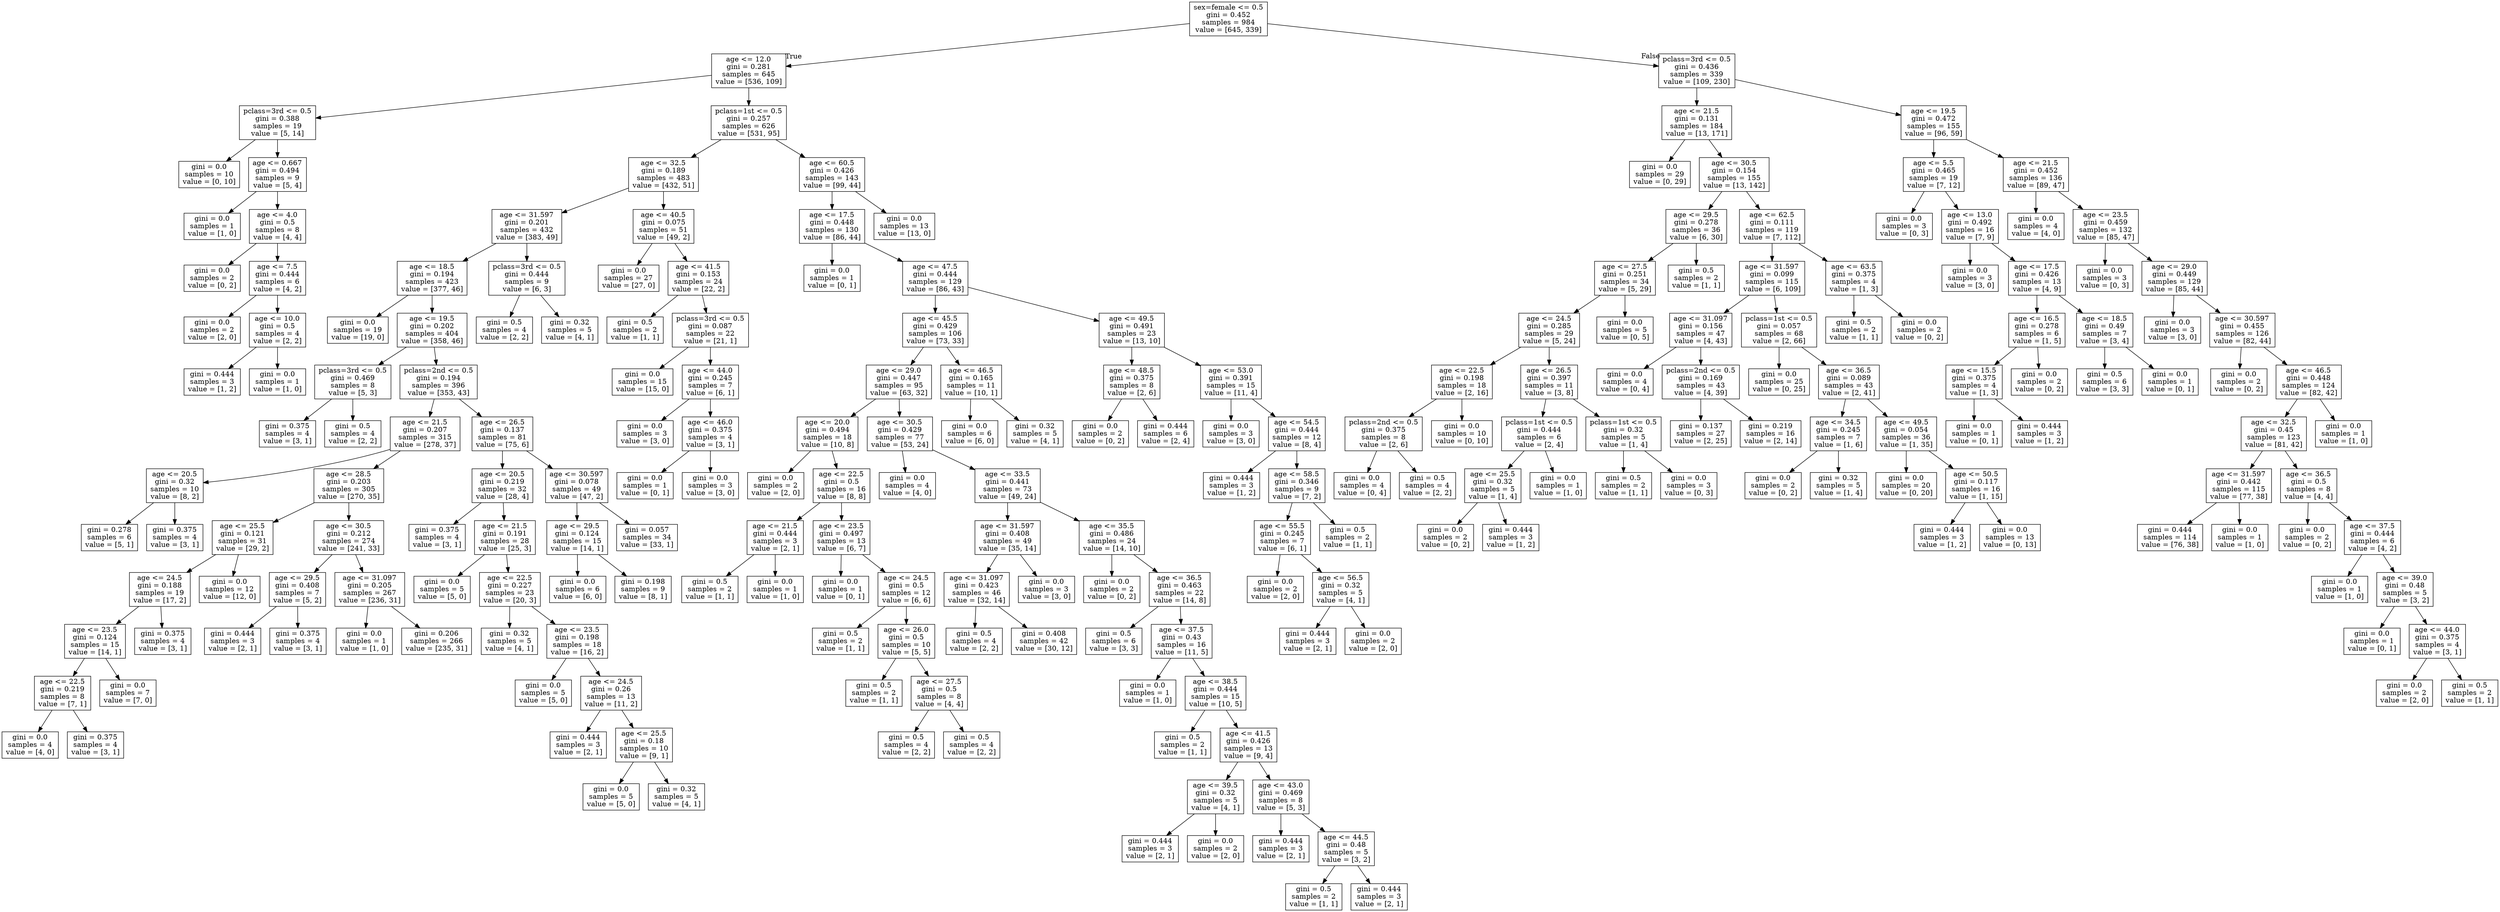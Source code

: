 digraph Tree {
node [shape=box] ;
0 [label="sex=female <= 0.5\ngini = 0.452\nsamples = 984\nvalue = [645, 339]"] ;
1 [label="age <= 12.0\ngini = 0.281\nsamples = 645\nvalue = [536, 109]"] ;
0 -> 1 [labeldistance=2.5, labelangle=45, headlabel="True"] ;
2 [label="pclass=3rd <= 0.5\ngini = 0.388\nsamples = 19\nvalue = [5, 14]"] ;
1 -> 2 ;
3 [label="gini = 0.0\nsamples = 10\nvalue = [0, 10]"] ;
2 -> 3 ;
4 [label="age <= 0.667\ngini = 0.494\nsamples = 9\nvalue = [5, 4]"] ;
2 -> 4 ;
5 [label="gini = 0.0\nsamples = 1\nvalue = [1, 0]"] ;
4 -> 5 ;
6 [label="age <= 4.0\ngini = 0.5\nsamples = 8\nvalue = [4, 4]"] ;
4 -> 6 ;
7 [label="gini = 0.0\nsamples = 2\nvalue = [0, 2]"] ;
6 -> 7 ;
8 [label="age <= 7.5\ngini = 0.444\nsamples = 6\nvalue = [4, 2]"] ;
6 -> 8 ;
9 [label="gini = 0.0\nsamples = 2\nvalue = [2, 0]"] ;
8 -> 9 ;
10 [label="age <= 10.0\ngini = 0.5\nsamples = 4\nvalue = [2, 2]"] ;
8 -> 10 ;
11 [label="gini = 0.444\nsamples = 3\nvalue = [1, 2]"] ;
10 -> 11 ;
12 [label="gini = 0.0\nsamples = 1\nvalue = [1, 0]"] ;
10 -> 12 ;
13 [label="pclass=1st <= 0.5\ngini = 0.257\nsamples = 626\nvalue = [531, 95]"] ;
1 -> 13 ;
14 [label="age <= 32.5\ngini = 0.189\nsamples = 483\nvalue = [432, 51]"] ;
13 -> 14 ;
15 [label="age <= 31.597\ngini = 0.201\nsamples = 432\nvalue = [383, 49]"] ;
14 -> 15 ;
16 [label="age <= 18.5\ngini = 0.194\nsamples = 423\nvalue = [377, 46]"] ;
15 -> 16 ;
17 [label="gini = 0.0\nsamples = 19\nvalue = [19, 0]"] ;
16 -> 17 ;
18 [label="age <= 19.5\ngini = 0.202\nsamples = 404\nvalue = [358, 46]"] ;
16 -> 18 ;
19 [label="pclass=3rd <= 0.5\ngini = 0.469\nsamples = 8\nvalue = [5, 3]"] ;
18 -> 19 ;
20 [label="gini = 0.375\nsamples = 4\nvalue = [3, 1]"] ;
19 -> 20 ;
21 [label="gini = 0.5\nsamples = 4\nvalue = [2, 2]"] ;
19 -> 21 ;
22 [label="pclass=2nd <= 0.5\ngini = 0.194\nsamples = 396\nvalue = [353, 43]"] ;
18 -> 22 ;
23 [label="age <= 21.5\ngini = 0.207\nsamples = 315\nvalue = [278, 37]"] ;
22 -> 23 ;
24 [label="age <= 20.5\ngini = 0.32\nsamples = 10\nvalue = [8, 2]"] ;
23 -> 24 ;
25 [label="gini = 0.278\nsamples = 6\nvalue = [5, 1]"] ;
24 -> 25 ;
26 [label="gini = 0.375\nsamples = 4\nvalue = [3, 1]"] ;
24 -> 26 ;
27 [label="age <= 28.5\ngini = 0.203\nsamples = 305\nvalue = [270, 35]"] ;
23 -> 27 ;
28 [label="age <= 25.5\ngini = 0.121\nsamples = 31\nvalue = [29, 2]"] ;
27 -> 28 ;
29 [label="age <= 24.5\ngini = 0.188\nsamples = 19\nvalue = [17, 2]"] ;
28 -> 29 ;
30 [label="age <= 23.5\ngini = 0.124\nsamples = 15\nvalue = [14, 1]"] ;
29 -> 30 ;
31 [label="age <= 22.5\ngini = 0.219\nsamples = 8\nvalue = [7, 1]"] ;
30 -> 31 ;
32 [label="gini = 0.0\nsamples = 4\nvalue = [4, 0]"] ;
31 -> 32 ;
33 [label="gini = 0.375\nsamples = 4\nvalue = [3, 1]"] ;
31 -> 33 ;
34 [label="gini = 0.0\nsamples = 7\nvalue = [7, 0]"] ;
30 -> 34 ;
35 [label="gini = 0.375\nsamples = 4\nvalue = [3, 1]"] ;
29 -> 35 ;
36 [label="gini = 0.0\nsamples = 12\nvalue = [12, 0]"] ;
28 -> 36 ;
37 [label="age <= 30.5\ngini = 0.212\nsamples = 274\nvalue = [241, 33]"] ;
27 -> 37 ;
38 [label="age <= 29.5\ngini = 0.408\nsamples = 7\nvalue = [5, 2]"] ;
37 -> 38 ;
39 [label="gini = 0.444\nsamples = 3\nvalue = [2, 1]"] ;
38 -> 39 ;
40 [label="gini = 0.375\nsamples = 4\nvalue = [3, 1]"] ;
38 -> 40 ;
41 [label="age <= 31.097\ngini = 0.205\nsamples = 267\nvalue = [236, 31]"] ;
37 -> 41 ;
42 [label="gini = 0.0\nsamples = 1\nvalue = [1, 0]"] ;
41 -> 42 ;
43 [label="gini = 0.206\nsamples = 266\nvalue = [235, 31]"] ;
41 -> 43 ;
44 [label="age <= 26.5\ngini = 0.137\nsamples = 81\nvalue = [75, 6]"] ;
22 -> 44 ;
45 [label="age <= 20.5\ngini = 0.219\nsamples = 32\nvalue = [28, 4]"] ;
44 -> 45 ;
46 [label="gini = 0.375\nsamples = 4\nvalue = [3, 1]"] ;
45 -> 46 ;
47 [label="age <= 21.5\ngini = 0.191\nsamples = 28\nvalue = [25, 3]"] ;
45 -> 47 ;
48 [label="gini = 0.0\nsamples = 5\nvalue = [5, 0]"] ;
47 -> 48 ;
49 [label="age <= 22.5\ngini = 0.227\nsamples = 23\nvalue = [20, 3]"] ;
47 -> 49 ;
50 [label="gini = 0.32\nsamples = 5\nvalue = [4, 1]"] ;
49 -> 50 ;
51 [label="age <= 23.5\ngini = 0.198\nsamples = 18\nvalue = [16, 2]"] ;
49 -> 51 ;
52 [label="gini = 0.0\nsamples = 5\nvalue = [5, 0]"] ;
51 -> 52 ;
53 [label="age <= 24.5\ngini = 0.26\nsamples = 13\nvalue = [11, 2]"] ;
51 -> 53 ;
54 [label="gini = 0.444\nsamples = 3\nvalue = [2, 1]"] ;
53 -> 54 ;
55 [label="age <= 25.5\ngini = 0.18\nsamples = 10\nvalue = [9, 1]"] ;
53 -> 55 ;
56 [label="gini = 0.0\nsamples = 5\nvalue = [5, 0]"] ;
55 -> 56 ;
57 [label="gini = 0.32\nsamples = 5\nvalue = [4, 1]"] ;
55 -> 57 ;
58 [label="age <= 30.597\ngini = 0.078\nsamples = 49\nvalue = [47, 2]"] ;
44 -> 58 ;
59 [label="age <= 29.5\ngini = 0.124\nsamples = 15\nvalue = [14, 1]"] ;
58 -> 59 ;
60 [label="gini = 0.0\nsamples = 6\nvalue = [6, 0]"] ;
59 -> 60 ;
61 [label="gini = 0.198\nsamples = 9\nvalue = [8, 1]"] ;
59 -> 61 ;
62 [label="gini = 0.057\nsamples = 34\nvalue = [33, 1]"] ;
58 -> 62 ;
63 [label="pclass=3rd <= 0.5\ngini = 0.444\nsamples = 9\nvalue = [6, 3]"] ;
15 -> 63 ;
64 [label="gini = 0.5\nsamples = 4\nvalue = [2, 2]"] ;
63 -> 64 ;
65 [label="gini = 0.32\nsamples = 5\nvalue = [4, 1]"] ;
63 -> 65 ;
66 [label="age <= 40.5\ngini = 0.075\nsamples = 51\nvalue = [49, 2]"] ;
14 -> 66 ;
67 [label="gini = 0.0\nsamples = 27\nvalue = [27, 0]"] ;
66 -> 67 ;
68 [label="age <= 41.5\ngini = 0.153\nsamples = 24\nvalue = [22, 2]"] ;
66 -> 68 ;
69 [label="gini = 0.5\nsamples = 2\nvalue = [1, 1]"] ;
68 -> 69 ;
70 [label="pclass=3rd <= 0.5\ngini = 0.087\nsamples = 22\nvalue = [21, 1]"] ;
68 -> 70 ;
71 [label="gini = 0.0\nsamples = 15\nvalue = [15, 0]"] ;
70 -> 71 ;
72 [label="age <= 44.0\ngini = 0.245\nsamples = 7\nvalue = [6, 1]"] ;
70 -> 72 ;
73 [label="gini = 0.0\nsamples = 3\nvalue = [3, 0]"] ;
72 -> 73 ;
74 [label="age <= 46.0\ngini = 0.375\nsamples = 4\nvalue = [3, 1]"] ;
72 -> 74 ;
75 [label="gini = 0.0\nsamples = 1\nvalue = [0, 1]"] ;
74 -> 75 ;
76 [label="gini = 0.0\nsamples = 3\nvalue = [3, 0]"] ;
74 -> 76 ;
77 [label="age <= 60.5\ngini = 0.426\nsamples = 143\nvalue = [99, 44]"] ;
13 -> 77 ;
78 [label="age <= 17.5\ngini = 0.448\nsamples = 130\nvalue = [86, 44]"] ;
77 -> 78 ;
79 [label="gini = 0.0\nsamples = 1\nvalue = [0, 1]"] ;
78 -> 79 ;
80 [label="age <= 47.5\ngini = 0.444\nsamples = 129\nvalue = [86, 43]"] ;
78 -> 80 ;
81 [label="age <= 45.5\ngini = 0.429\nsamples = 106\nvalue = [73, 33]"] ;
80 -> 81 ;
82 [label="age <= 29.0\ngini = 0.447\nsamples = 95\nvalue = [63, 32]"] ;
81 -> 82 ;
83 [label="age <= 20.0\ngini = 0.494\nsamples = 18\nvalue = [10, 8]"] ;
82 -> 83 ;
84 [label="gini = 0.0\nsamples = 2\nvalue = [2, 0]"] ;
83 -> 84 ;
85 [label="age <= 22.5\ngini = 0.5\nsamples = 16\nvalue = [8, 8]"] ;
83 -> 85 ;
86 [label="age <= 21.5\ngini = 0.444\nsamples = 3\nvalue = [2, 1]"] ;
85 -> 86 ;
87 [label="gini = 0.5\nsamples = 2\nvalue = [1, 1]"] ;
86 -> 87 ;
88 [label="gini = 0.0\nsamples = 1\nvalue = [1, 0]"] ;
86 -> 88 ;
89 [label="age <= 23.5\ngini = 0.497\nsamples = 13\nvalue = [6, 7]"] ;
85 -> 89 ;
90 [label="gini = 0.0\nsamples = 1\nvalue = [0, 1]"] ;
89 -> 90 ;
91 [label="age <= 24.5\ngini = 0.5\nsamples = 12\nvalue = [6, 6]"] ;
89 -> 91 ;
92 [label="gini = 0.5\nsamples = 2\nvalue = [1, 1]"] ;
91 -> 92 ;
93 [label="age <= 26.0\ngini = 0.5\nsamples = 10\nvalue = [5, 5]"] ;
91 -> 93 ;
94 [label="gini = 0.5\nsamples = 2\nvalue = [1, 1]"] ;
93 -> 94 ;
95 [label="age <= 27.5\ngini = 0.5\nsamples = 8\nvalue = [4, 4]"] ;
93 -> 95 ;
96 [label="gini = 0.5\nsamples = 4\nvalue = [2, 2]"] ;
95 -> 96 ;
97 [label="gini = 0.5\nsamples = 4\nvalue = [2, 2]"] ;
95 -> 97 ;
98 [label="age <= 30.5\ngini = 0.429\nsamples = 77\nvalue = [53, 24]"] ;
82 -> 98 ;
99 [label="gini = 0.0\nsamples = 4\nvalue = [4, 0]"] ;
98 -> 99 ;
100 [label="age <= 33.5\ngini = 0.441\nsamples = 73\nvalue = [49, 24]"] ;
98 -> 100 ;
101 [label="age <= 31.597\ngini = 0.408\nsamples = 49\nvalue = [35, 14]"] ;
100 -> 101 ;
102 [label="age <= 31.097\ngini = 0.423\nsamples = 46\nvalue = [32, 14]"] ;
101 -> 102 ;
103 [label="gini = 0.5\nsamples = 4\nvalue = [2, 2]"] ;
102 -> 103 ;
104 [label="gini = 0.408\nsamples = 42\nvalue = [30, 12]"] ;
102 -> 104 ;
105 [label="gini = 0.0\nsamples = 3\nvalue = [3, 0]"] ;
101 -> 105 ;
106 [label="age <= 35.5\ngini = 0.486\nsamples = 24\nvalue = [14, 10]"] ;
100 -> 106 ;
107 [label="gini = 0.0\nsamples = 2\nvalue = [0, 2]"] ;
106 -> 107 ;
108 [label="age <= 36.5\ngini = 0.463\nsamples = 22\nvalue = [14, 8]"] ;
106 -> 108 ;
109 [label="gini = 0.5\nsamples = 6\nvalue = [3, 3]"] ;
108 -> 109 ;
110 [label="age <= 37.5\ngini = 0.43\nsamples = 16\nvalue = [11, 5]"] ;
108 -> 110 ;
111 [label="gini = 0.0\nsamples = 1\nvalue = [1, 0]"] ;
110 -> 111 ;
112 [label="age <= 38.5\ngini = 0.444\nsamples = 15\nvalue = [10, 5]"] ;
110 -> 112 ;
113 [label="gini = 0.5\nsamples = 2\nvalue = [1, 1]"] ;
112 -> 113 ;
114 [label="age <= 41.5\ngini = 0.426\nsamples = 13\nvalue = [9, 4]"] ;
112 -> 114 ;
115 [label="age <= 39.5\ngini = 0.32\nsamples = 5\nvalue = [4, 1]"] ;
114 -> 115 ;
116 [label="gini = 0.444\nsamples = 3\nvalue = [2, 1]"] ;
115 -> 116 ;
117 [label="gini = 0.0\nsamples = 2\nvalue = [2, 0]"] ;
115 -> 117 ;
118 [label="age <= 43.0\ngini = 0.469\nsamples = 8\nvalue = [5, 3]"] ;
114 -> 118 ;
119 [label="gini = 0.444\nsamples = 3\nvalue = [2, 1]"] ;
118 -> 119 ;
120 [label="age <= 44.5\ngini = 0.48\nsamples = 5\nvalue = [3, 2]"] ;
118 -> 120 ;
121 [label="gini = 0.5\nsamples = 2\nvalue = [1, 1]"] ;
120 -> 121 ;
122 [label="gini = 0.444\nsamples = 3\nvalue = [2, 1]"] ;
120 -> 122 ;
123 [label="age <= 46.5\ngini = 0.165\nsamples = 11\nvalue = [10, 1]"] ;
81 -> 123 ;
124 [label="gini = 0.0\nsamples = 6\nvalue = [6, 0]"] ;
123 -> 124 ;
125 [label="gini = 0.32\nsamples = 5\nvalue = [4, 1]"] ;
123 -> 125 ;
126 [label="age <= 49.5\ngini = 0.491\nsamples = 23\nvalue = [13, 10]"] ;
80 -> 126 ;
127 [label="age <= 48.5\ngini = 0.375\nsamples = 8\nvalue = [2, 6]"] ;
126 -> 127 ;
128 [label="gini = 0.0\nsamples = 2\nvalue = [0, 2]"] ;
127 -> 128 ;
129 [label="gini = 0.444\nsamples = 6\nvalue = [2, 4]"] ;
127 -> 129 ;
130 [label="age <= 53.0\ngini = 0.391\nsamples = 15\nvalue = [11, 4]"] ;
126 -> 130 ;
131 [label="gini = 0.0\nsamples = 3\nvalue = [3, 0]"] ;
130 -> 131 ;
132 [label="age <= 54.5\ngini = 0.444\nsamples = 12\nvalue = [8, 4]"] ;
130 -> 132 ;
133 [label="gini = 0.444\nsamples = 3\nvalue = [1, 2]"] ;
132 -> 133 ;
134 [label="age <= 58.5\ngini = 0.346\nsamples = 9\nvalue = [7, 2]"] ;
132 -> 134 ;
135 [label="age <= 55.5\ngini = 0.245\nsamples = 7\nvalue = [6, 1]"] ;
134 -> 135 ;
136 [label="gini = 0.0\nsamples = 2\nvalue = [2, 0]"] ;
135 -> 136 ;
137 [label="age <= 56.5\ngini = 0.32\nsamples = 5\nvalue = [4, 1]"] ;
135 -> 137 ;
138 [label="gini = 0.444\nsamples = 3\nvalue = [2, 1]"] ;
137 -> 138 ;
139 [label="gini = 0.0\nsamples = 2\nvalue = [2, 0]"] ;
137 -> 139 ;
140 [label="gini = 0.5\nsamples = 2\nvalue = [1, 1]"] ;
134 -> 140 ;
141 [label="gini = 0.0\nsamples = 13\nvalue = [13, 0]"] ;
77 -> 141 ;
142 [label="pclass=3rd <= 0.5\ngini = 0.436\nsamples = 339\nvalue = [109, 230]"] ;
0 -> 142 [labeldistance=2.5, labelangle=-45, headlabel="False"] ;
143 [label="age <= 21.5\ngini = 0.131\nsamples = 184\nvalue = [13, 171]"] ;
142 -> 143 ;
144 [label="gini = 0.0\nsamples = 29\nvalue = [0, 29]"] ;
143 -> 144 ;
145 [label="age <= 30.5\ngini = 0.154\nsamples = 155\nvalue = [13, 142]"] ;
143 -> 145 ;
146 [label="age <= 29.5\ngini = 0.278\nsamples = 36\nvalue = [6, 30]"] ;
145 -> 146 ;
147 [label="age <= 27.5\ngini = 0.251\nsamples = 34\nvalue = [5, 29]"] ;
146 -> 147 ;
148 [label="age <= 24.5\ngini = 0.285\nsamples = 29\nvalue = [5, 24]"] ;
147 -> 148 ;
149 [label="age <= 22.5\ngini = 0.198\nsamples = 18\nvalue = [2, 16]"] ;
148 -> 149 ;
150 [label="pclass=2nd <= 0.5\ngini = 0.375\nsamples = 8\nvalue = [2, 6]"] ;
149 -> 150 ;
151 [label="gini = 0.0\nsamples = 4\nvalue = [0, 4]"] ;
150 -> 151 ;
152 [label="gini = 0.5\nsamples = 4\nvalue = [2, 2]"] ;
150 -> 152 ;
153 [label="gini = 0.0\nsamples = 10\nvalue = [0, 10]"] ;
149 -> 153 ;
154 [label="age <= 26.5\ngini = 0.397\nsamples = 11\nvalue = [3, 8]"] ;
148 -> 154 ;
155 [label="pclass=1st <= 0.5\ngini = 0.444\nsamples = 6\nvalue = [2, 4]"] ;
154 -> 155 ;
156 [label="age <= 25.5\ngini = 0.32\nsamples = 5\nvalue = [1, 4]"] ;
155 -> 156 ;
157 [label="gini = 0.0\nsamples = 2\nvalue = [0, 2]"] ;
156 -> 157 ;
158 [label="gini = 0.444\nsamples = 3\nvalue = [1, 2]"] ;
156 -> 158 ;
159 [label="gini = 0.0\nsamples = 1\nvalue = [1, 0]"] ;
155 -> 159 ;
160 [label="pclass=1st <= 0.5\ngini = 0.32\nsamples = 5\nvalue = [1, 4]"] ;
154 -> 160 ;
161 [label="gini = 0.5\nsamples = 2\nvalue = [1, 1]"] ;
160 -> 161 ;
162 [label="gini = 0.0\nsamples = 3\nvalue = [0, 3]"] ;
160 -> 162 ;
163 [label="gini = 0.0\nsamples = 5\nvalue = [0, 5]"] ;
147 -> 163 ;
164 [label="gini = 0.5\nsamples = 2\nvalue = [1, 1]"] ;
146 -> 164 ;
165 [label="age <= 62.5\ngini = 0.111\nsamples = 119\nvalue = [7, 112]"] ;
145 -> 165 ;
166 [label="age <= 31.597\ngini = 0.099\nsamples = 115\nvalue = [6, 109]"] ;
165 -> 166 ;
167 [label="age <= 31.097\ngini = 0.156\nsamples = 47\nvalue = [4, 43]"] ;
166 -> 167 ;
168 [label="gini = 0.0\nsamples = 4\nvalue = [0, 4]"] ;
167 -> 168 ;
169 [label="pclass=2nd <= 0.5\ngini = 0.169\nsamples = 43\nvalue = [4, 39]"] ;
167 -> 169 ;
170 [label="gini = 0.137\nsamples = 27\nvalue = [2, 25]"] ;
169 -> 170 ;
171 [label="gini = 0.219\nsamples = 16\nvalue = [2, 14]"] ;
169 -> 171 ;
172 [label="pclass=1st <= 0.5\ngini = 0.057\nsamples = 68\nvalue = [2, 66]"] ;
166 -> 172 ;
173 [label="gini = 0.0\nsamples = 25\nvalue = [0, 25]"] ;
172 -> 173 ;
174 [label="age <= 36.5\ngini = 0.089\nsamples = 43\nvalue = [2, 41]"] ;
172 -> 174 ;
175 [label="age <= 34.5\ngini = 0.245\nsamples = 7\nvalue = [1, 6]"] ;
174 -> 175 ;
176 [label="gini = 0.0\nsamples = 2\nvalue = [0, 2]"] ;
175 -> 176 ;
177 [label="gini = 0.32\nsamples = 5\nvalue = [1, 4]"] ;
175 -> 177 ;
178 [label="age <= 49.5\ngini = 0.054\nsamples = 36\nvalue = [1, 35]"] ;
174 -> 178 ;
179 [label="gini = 0.0\nsamples = 20\nvalue = [0, 20]"] ;
178 -> 179 ;
180 [label="age <= 50.5\ngini = 0.117\nsamples = 16\nvalue = [1, 15]"] ;
178 -> 180 ;
181 [label="gini = 0.444\nsamples = 3\nvalue = [1, 2]"] ;
180 -> 181 ;
182 [label="gini = 0.0\nsamples = 13\nvalue = [0, 13]"] ;
180 -> 182 ;
183 [label="age <= 63.5\ngini = 0.375\nsamples = 4\nvalue = [1, 3]"] ;
165 -> 183 ;
184 [label="gini = 0.5\nsamples = 2\nvalue = [1, 1]"] ;
183 -> 184 ;
185 [label="gini = 0.0\nsamples = 2\nvalue = [0, 2]"] ;
183 -> 185 ;
186 [label="age <= 19.5\ngini = 0.472\nsamples = 155\nvalue = [96, 59]"] ;
142 -> 186 ;
187 [label="age <= 5.5\ngini = 0.465\nsamples = 19\nvalue = [7, 12]"] ;
186 -> 187 ;
188 [label="gini = 0.0\nsamples = 3\nvalue = [0, 3]"] ;
187 -> 188 ;
189 [label="age <= 13.0\ngini = 0.492\nsamples = 16\nvalue = [7, 9]"] ;
187 -> 189 ;
190 [label="gini = 0.0\nsamples = 3\nvalue = [3, 0]"] ;
189 -> 190 ;
191 [label="age <= 17.5\ngini = 0.426\nsamples = 13\nvalue = [4, 9]"] ;
189 -> 191 ;
192 [label="age <= 16.5\ngini = 0.278\nsamples = 6\nvalue = [1, 5]"] ;
191 -> 192 ;
193 [label="age <= 15.5\ngini = 0.375\nsamples = 4\nvalue = [1, 3]"] ;
192 -> 193 ;
194 [label="gini = 0.0\nsamples = 1\nvalue = [0, 1]"] ;
193 -> 194 ;
195 [label="gini = 0.444\nsamples = 3\nvalue = [1, 2]"] ;
193 -> 195 ;
196 [label="gini = 0.0\nsamples = 2\nvalue = [0, 2]"] ;
192 -> 196 ;
197 [label="age <= 18.5\ngini = 0.49\nsamples = 7\nvalue = [3, 4]"] ;
191 -> 197 ;
198 [label="gini = 0.5\nsamples = 6\nvalue = [3, 3]"] ;
197 -> 198 ;
199 [label="gini = 0.0\nsamples = 1\nvalue = [0, 1]"] ;
197 -> 199 ;
200 [label="age <= 21.5\ngini = 0.452\nsamples = 136\nvalue = [89, 47]"] ;
186 -> 200 ;
201 [label="gini = 0.0\nsamples = 4\nvalue = [4, 0]"] ;
200 -> 201 ;
202 [label="age <= 23.5\ngini = 0.459\nsamples = 132\nvalue = [85, 47]"] ;
200 -> 202 ;
203 [label="gini = 0.0\nsamples = 3\nvalue = [0, 3]"] ;
202 -> 203 ;
204 [label="age <= 29.0\ngini = 0.449\nsamples = 129\nvalue = [85, 44]"] ;
202 -> 204 ;
205 [label="gini = 0.0\nsamples = 3\nvalue = [3, 0]"] ;
204 -> 205 ;
206 [label="age <= 30.597\ngini = 0.455\nsamples = 126\nvalue = [82, 44]"] ;
204 -> 206 ;
207 [label="gini = 0.0\nsamples = 2\nvalue = [0, 2]"] ;
206 -> 207 ;
208 [label="age <= 46.5\ngini = 0.448\nsamples = 124\nvalue = [82, 42]"] ;
206 -> 208 ;
209 [label="age <= 32.5\ngini = 0.45\nsamples = 123\nvalue = [81, 42]"] ;
208 -> 209 ;
210 [label="age <= 31.597\ngini = 0.442\nsamples = 115\nvalue = [77, 38]"] ;
209 -> 210 ;
211 [label="gini = 0.444\nsamples = 114\nvalue = [76, 38]"] ;
210 -> 211 ;
212 [label="gini = 0.0\nsamples = 1\nvalue = [1, 0]"] ;
210 -> 212 ;
213 [label="age <= 36.5\ngini = 0.5\nsamples = 8\nvalue = [4, 4]"] ;
209 -> 213 ;
214 [label="gini = 0.0\nsamples = 2\nvalue = [0, 2]"] ;
213 -> 214 ;
215 [label="age <= 37.5\ngini = 0.444\nsamples = 6\nvalue = [4, 2]"] ;
213 -> 215 ;
216 [label="gini = 0.0\nsamples = 1\nvalue = [1, 0]"] ;
215 -> 216 ;
217 [label="age <= 39.0\ngini = 0.48\nsamples = 5\nvalue = [3, 2]"] ;
215 -> 217 ;
218 [label="gini = 0.0\nsamples = 1\nvalue = [0, 1]"] ;
217 -> 218 ;
219 [label="age <= 44.0\ngini = 0.375\nsamples = 4\nvalue = [3, 1]"] ;
217 -> 219 ;
220 [label="gini = 0.0\nsamples = 2\nvalue = [2, 0]"] ;
219 -> 220 ;
221 [label="gini = 0.5\nsamples = 2\nvalue = [1, 1]"] ;
219 -> 221 ;
222 [label="gini = 0.0\nsamples = 1\nvalue = [1, 0]"] ;
208 -> 222 ;
}